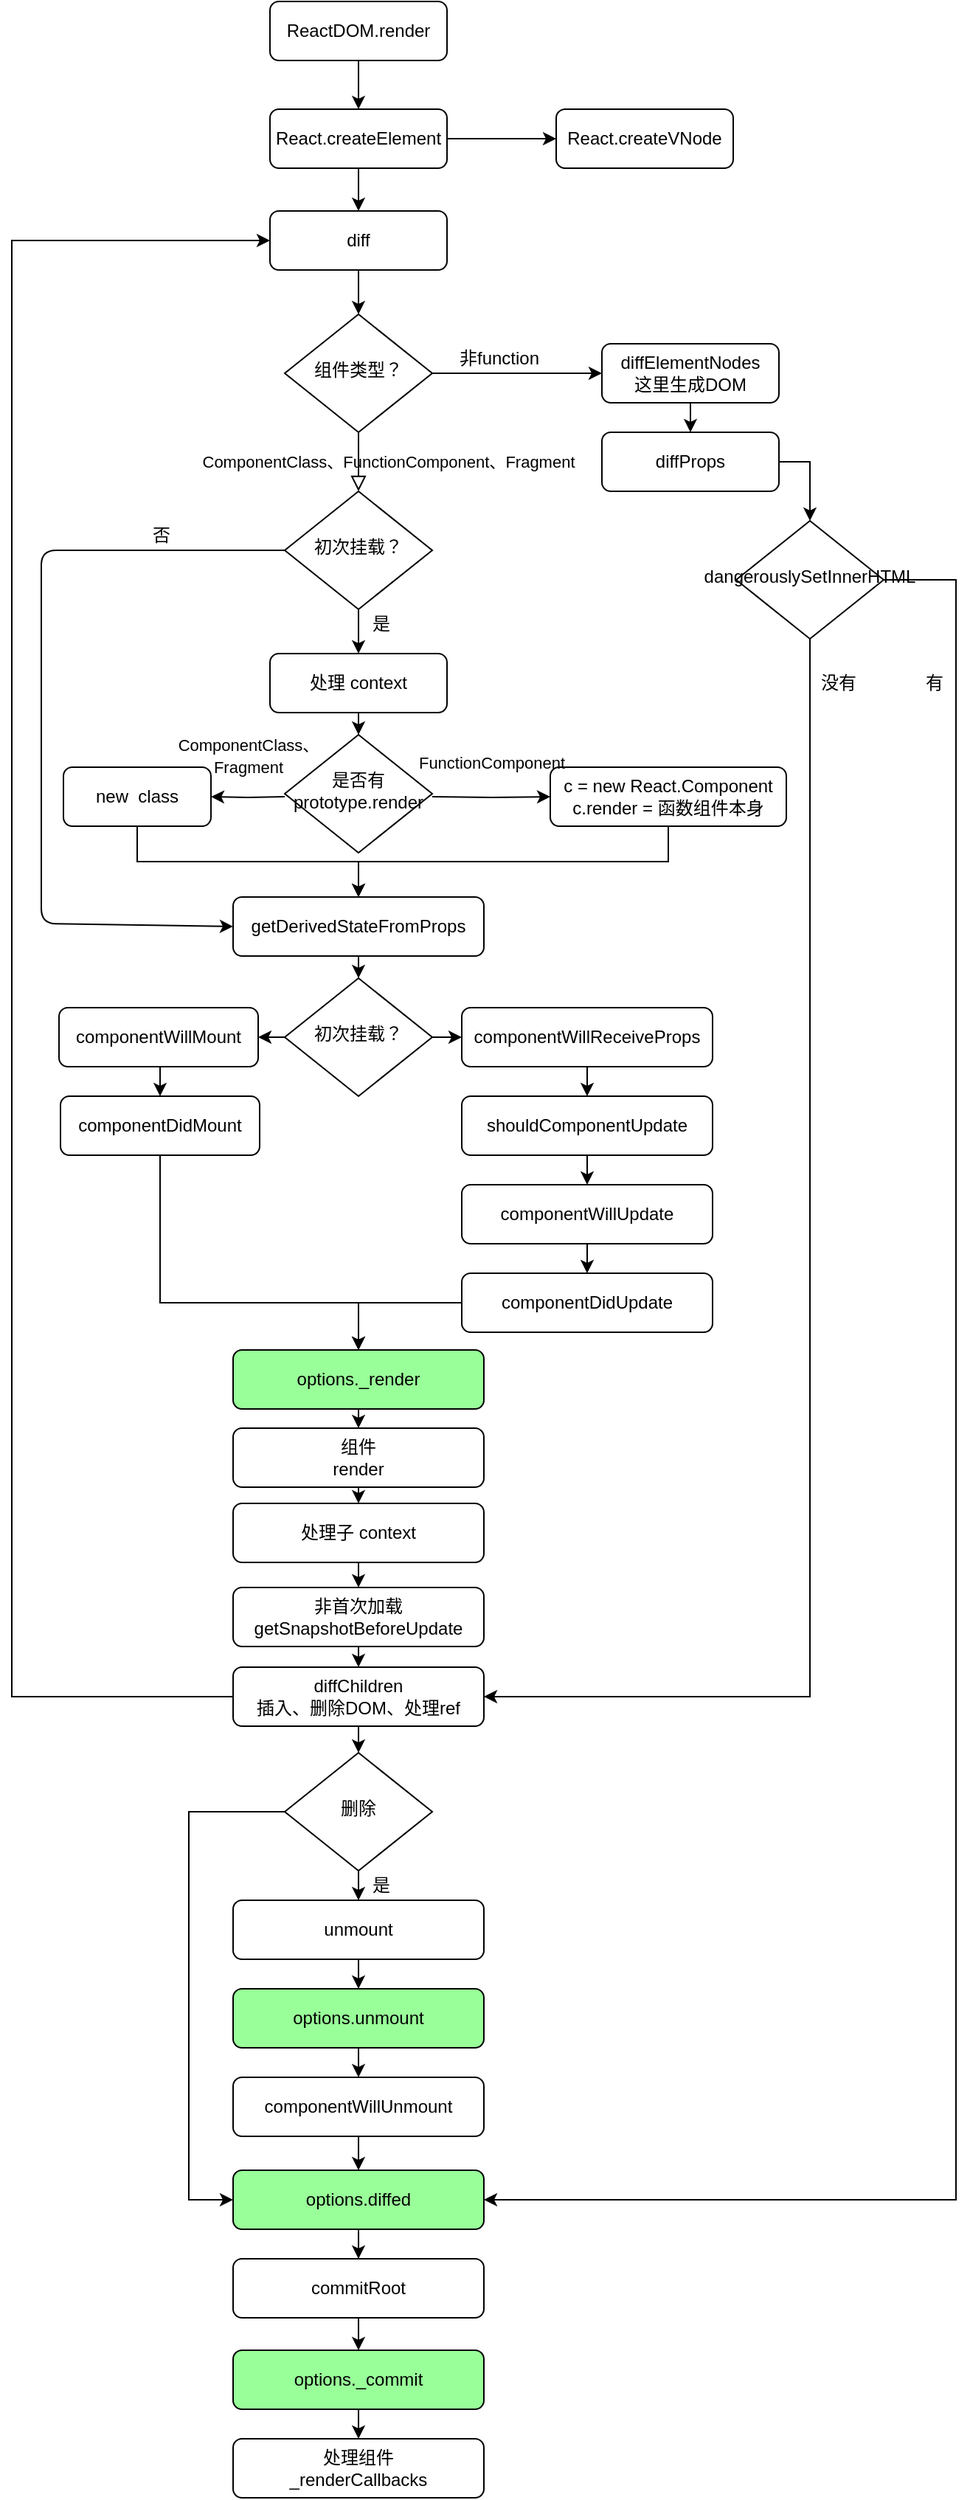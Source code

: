 <mxfile version="12.7.9" type="device"><diagram id="C5RBs43oDa-KdzZeNtuy" name="Page-1"><mxGraphModel dx="1026" dy="514" grid="1" gridSize="10" guides="1" tooltips="1" connect="1" arrows="1" fold="1" page="1" pageScale="1" pageWidth="827" pageHeight="1169" math="0" shadow="0"><root><mxCell id="WIyWlLk6GJQsqaUBKTNV-0"/><mxCell id="WIyWlLk6GJQsqaUBKTNV-1" parent="WIyWlLk6GJQsqaUBKTNV-0"/><mxCell id="WIyWlLk6GJQsqaUBKTNV-4" value="&lt;span style=&quot;font-size: 11px&quot;&gt;ComponentClass、FunctionComponent、&lt;/span&gt;&lt;span style=&quot;font-size: 11px&quot;&gt;Fragment&lt;/span&gt;" style="rounded=0;html=1;jettySize=auto;orthogonalLoop=1;fontSize=11;endArrow=block;endFill=0;endSize=8;strokeWidth=1;shadow=0;labelBackgroundColor=none;edgeStyle=orthogonalEdgeStyle;" parent="WIyWlLk6GJQsqaUBKTNV-1" source="WIyWlLk6GJQsqaUBKTNV-6" target="WIyWlLk6GJQsqaUBKTNV-10" edge="1"><mxGeometry y="20" relative="1" as="geometry"><mxPoint as="offset"/></mxGeometry></mxCell><mxCell id="WIyWlLk6GJQsqaUBKTNV-6" value="组件类型？" style="rhombus;whiteSpace=wrap;html=1;shadow=0;fontFamily=Helvetica;fontSize=12;align=center;strokeWidth=1;spacing=6;spacingTop=-4;" parent="WIyWlLk6GJQsqaUBKTNV-1" vertex="1"><mxGeometry x="245" y="240" width="100" height="80" as="geometry"/></mxCell><mxCell id="VQgNdyU-VvKN3iWiIHxZ-86" style="edgeStyle=orthogonalEdgeStyle;rounded=0;orthogonalLoop=1;jettySize=auto;html=1;exitX=0.5;exitY=1;exitDx=0;exitDy=0;entryX=0.5;entryY=0;entryDx=0;entryDy=0;" edge="1" parent="WIyWlLk6GJQsqaUBKTNV-1" source="WIyWlLk6GJQsqaUBKTNV-7" target="VQgNdyU-VvKN3iWiIHxZ-85"><mxGeometry relative="1" as="geometry"/></mxCell><mxCell id="WIyWlLk6GJQsqaUBKTNV-7" value="diffElementNodes&lt;br&gt;这里生成DOM" style="rounded=1;whiteSpace=wrap;html=1;fontSize=12;glass=0;strokeWidth=1;shadow=0;" parent="WIyWlLk6GJQsqaUBKTNV-1" vertex="1"><mxGeometry x="460" y="260" width="120" height="40" as="geometry"/></mxCell><mxCell id="WIyWlLk6GJQsqaUBKTNV-10" value="初次挂载？" style="rhombus;whiteSpace=wrap;html=1;shadow=0;fontFamily=Helvetica;fontSize=12;align=center;strokeWidth=1;spacing=6;spacingTop=-4;" parent="WIyWlLk6GJQsqaUBKTNV-1" vertex="1"><mxGeometry x="245" y="360" width="100" height="80" as="geometry"/></mxCell><mxCell id="VQgNdyU-VvKN3iWiIHxZ-2" value="" style="edgeStyle=orthogonalEdgeStyle;rounded=0;orthogonalLoop=1;jettySize=auto;html=1;" edge="1" parent="WIyWlLk6GJQsqaUBKTNV-1" source="VQgNdyU-VvKN3iWiIHxZ-0" target="VQgNdyU-VvKN3iWiIHxZ-1"><mxGeometry relative="1" as="geometry"/></mxCell><mxCell id="VQgNdyU-VvKN3iWiIHxZ-0" value="ReactDOM.render" style="rounded=1;whiteSpace=wrap;html=1;fontSize=12;glass=0;strokeWidth=1;shadow=0;" vertex="1" parent="WIyWlLk6GJQsqaUBKTNV-1"><mxGeometry x="235" y="28" width="120" height="40" as="geometry"/></mxCell><mxCell id="VQgNdyU-VvKN3iWiIHxZ-6" value="" style="edgeStyle=orthogonalEdgeStyle;rounded=0;orthogonalLoop=1;jettySize=auto;html=1;" edge="1" parent="WIyWlLk6GJQsqaUBKTNV-1" source="VQgNdyU-VvKN3iWiIHxZ-1" target="VQgNdyU-VvKN3iWiIHxZ-5"><mxGeometry relative="1" as="geometry"/></mxCell><mxCell id="VQgNdyU-VvKN3iWiIHxZ-11" value="" style="edgeStyle=orthogonalEdgeStyle;rounded=0;orthogonalLoop=1;jettySize=auto;html=1;" edge="1" parent="WIyWlLk6GJQsqaUBKTNV-1" source="VQgNdyU-VvKN3iWiIHxZ-1" target="VQgNdyU-VvKN3iWiIHxZ-10"><mxGeometry relative="1" as="geometry"/></mxCell><mxCell id="VQgNdyU-VvKN3iWiIHxZ-1" value="React.createElement" style="rounded=1;whiteSpace=wrap;html=1;fontSize=12;glass=0;strokeWidth=1;shadow=0;" vertex="1" parent="WIyWlLk6GJQsqaUBKTNV-1"><mxGeometry x="235" y="101" width="120" height="40" as="geometry"/></mxCell><mxCell id="VQgNdyU-VvKN3iWiIHxZ-10" value="diff" style="rounded=1;whiteSpace=wrap;html=1;fontSize=12;glass=0;strokeWidth=1;shadow=0;" vertex="1" parent="WIyWlLk6GJQsqaUBKTNV-1"><mxGeometry x="235" y="170" width="120" height="40" as="geometry"/></mxCell><mxCell id="VQgNdyU-VvKN3iWiIHxZ-5" value="React.createVNode" style="rounded=1;whiteSpace=wrap;html=1;fontSize=12;glass=0;strokeWidth=1;shadow=0;" vertex="1" parent="WIyWlLk6GJQsqaUBKTNV-1"><mxGeometry x="429" y="101" width="120" height="40" as="geometry"/></mxCell><mxCell id="VQgNdyU-VvKN3iWiIHxZ-14" value="" style="endArrow=classic;html=1;exitX=1;exitY=0.5;exitDx=0;exitDy=0;entryX=0;entryY=0.5;entryDx=0;entryDy=0;" edge="1" parent="WIyWlLk6GJQsqaUBKTNV-1" source="WIyWlLk6GJQsqaUBKTNV-6" target="WIyWlLk6GJQsqaUBKTNV-7"><mxGeometry width="50" height="50" relative="1" as="geometry"><mxPoint x="465" y="280" as="sourcePoint"/><mxPoint x="515" y="230" as="targetPoint"/></mxGeometry></mxCell><mxCell id="VQgNdyU-VvKN3iWiIHxZ-15" value="非function" style="text;html=1;align=center;verticalAlign=middle;resizable=0;points=[];autosize=1;" vertex="1" parent="WIyWlLk6GJQsqaUBKTNV-1"><mxGeometry x="355" y="260" width="70" height="20" as="geometry"/></mxCell><mxCell id="VQgNdyU-VvKN3iWiIHxZ-16" value="" style="endArrow=classic;html=1;exitX=0.5;exitY=1;exitDx=0;exitDy=0;entryX=0.5;entryY=0;entryDx=0;entryDy=0;" edge="1" parent="WIyWlLk6GJQsqaUBKTNV-1" source="VQgNdyU-VvKN3iWiIHxZ-10" target="WIyWlLk6GJQsqaUBKTNV-6"><mxGeometry width="50" height="50" relative="1" as="geometry"><mxPoint x="465" y="420" as="sourcePoint"/><mxPoint x="515" y="370" as="targetPoint"/></mxGeometry></mxCell><mxCell id="VQgNdyU-VvKN3iWiIHxZ-20" value="" style="endArrow=classic;html=1;exitX=0.5;exitY=1;exitDx=0;exitDy=0;entryX=0.5;entryY=0;entryDx=0;entryDy=0;" edge="1" parent="WIyWlLk6GJQsqaUBKTNV-1" source="WIyWlLk6GJQsqaUBKTNV-10"><mxGeometry width="50" height="50" relative="1" as="geometry"><mxPoint x="465" y="450" as="sourcePoint"/><mxPoint x="295" y="470" as="targetPoint"/></mxGeometry></mxCell><mxCell id="VQgNdyU-VvKN3iWiIHxZ-21" value="是" style="text;html=1;align=center;verticalAlign=middle;resizable=0;points=[];autosize=1;" vertex="1" parent="WIyWlLk6GJQsqaUBKTNV-1"><mxGeometry x="295" y="440" width="30" height="20" as="geometry"/></mxCell><mxCell id="VQgNdyU-VvKN3iWiIHxZ-22" value="" style="endArrow=classic;html=1;exitX=0;exitY=0.5;exitDx=0;exitDy=0;entryX=0;entryY=0.5;entryDx=0;entryDy=0;" edge="1" parent="WIyWlLk6GJQsqaUBKTNV-1" source="WIyWlLk6GJQsqaUBKTNV-10" target="VQgNdyU-VvKN3iWiIHxZ-25"><mxGeometry width="50" height="50" relative="1" as="geometry"><mxPoint x="465" y="450" as="sourcePoint"/><mxPoint x="365" y="450" as="targetPoint"/><Array as="points"><mxPoint x="80" y="400"/><mxPoint x="80" y="490"/><mxPoint x="80" y="653"/></Array></mxGeometry></mxCell><mxCell id="VQgNdyU-VvKN3iWiIHxZ-23" value="否" style="text;html=1;align=center;verticalAlign=middle;resizable=0;points=[];autosize=1;" vertex="1" parent="WIyWlLk6GJQsqaUBKTNV-1"><mxGeometry x="145.5" y="380" width="30" height="20" as="geometry"/></mxCell><mxCell id="VQgNdyU-VvKN3iWiIHxZ-30" style="edgeStyle=orthogonalEdgeStyle;rounded=0;orthogonalLoop=1;jettySize=auto;html=1;entryX=1;entryY=0.5;entryDx=0;entryDy=0;" edge="1" parent="WIyWlLk6GJQsqaUBKTNV-1" target="VQgNdyU-VvKN3iWiIHxZ-26"><mxGeometry relative="1" as="geometry"><mxPoint x="245" y="567" as="sourcePoint"/></mxGeometry></mxCell><mxCell id="VQgNdyU-VvKN3iWiIHxZ-32" style="edgeStyle=orthogonalEdgeStyle;rounded=0;orthogonalLoop=1;jettySize=auto;html=1;exitX=1;exitY=0.5;exitDx=0;exitDy=0;entryX=0;entryY=0.5;entryDx=0;entryDy=0;" edge="1" parent="WIyWlLk6GJQsqaUBKTNV-1" target="VQgNdyU-VvKN3iWiIHxZ-27"><mxGeometry relative="1" as="geometry"><mxPoint x="345" y="567" as="sourcePoint"/></mxGeometry></mxCell><mxCell id="VQgNdyU-VvKN3iWiIHxZ-24" value="是否有&lt;br&gt;prototype.render" style="rhombus;whiteSpace=wrap;html=1;shadow=0;fontFamily=Helvetica;fontSize=12;align=center;strokeWidth=1;spacing=6;spacingTop=-4;" vertex="1" parent="WIyWlLk6GJQsqaUBKTNV-1"><mxGeometry x="245" y="525" width="100" height="80" as="geometry"/></mxCell><mxCell id="VQgNdyU-VvKN3iWiIHxZ-60" style="edgeStyle=orthogonalEdgeStyle;rounded=0;orthogonalLoop=1;jettySize=auto;html=1;exitX=0.5;exitY=1;exitDx=0;exitDy=0;entryX=0.5;entryY=0;entryDx=0;entryDy=0;" edge="1" parent="WIyWlLk6GJQsqaUBKTNV-1" source="VQgNdyU-VvKN3iWiIHxZ-25" target="VQgNdyU-VvKN3iWiIHxZ-34"><mxGeometry relative="1" as="geometry"/></mxCell><mxCell id="VQgNdyU-VvKN3iWiIHxZ-25" value="getDerivedStateFromProps" style="rounded=1;whiteSpace=wrap;html=1;fontSize=12;glass=0;strokeWidth=1;shadow=0;" vertex="1" parent="WIyWlLk6GJQsqaUBKTNV-1"><mxGeometry x="210" y="635" width="170" height="40" as="geometry"/></mxCell><mxCell id="VQgNdyU-VvKN3iWiIHxZ-82" style="edgeStyle=orthogonalEdgeStyle;rounded=0;orthogonalLoop=1;jettySize=auto;html=1;exitX=0.5;exitY=1;exitDx=0;exitDy=0;" edge="1" parent="WIyWlLk6GJQsqaUBKTNV-1" source="VQgNdyU-VvKN3iWiIHxZ-26" target="VQgNdyU-VvKN3iWiIHxZ-25"><mxGeometry relative="1" as="geometry"/></mxCell><mxCell id="VQgNdyU-VvKN3iWiIHxZ-26" value="new&amp;nbsp; class" style="rounded=1;whiteSpace=wrap;html=1;fontSize=12;glass=0;strokeWidth=1;shadow=0;" vertex="1" parent="WIyWlLk6GJQsqaUBKTNV-1"><mxGeometry x="95" y="547" width="100" height="40" as="geometry"/></mxCell><mxCell id="VQgNdyU-VvKN3iWiIHxZ-84" style="edgeStyle=orthogonalEdgeStyle;rounded=0;orthogonalLoop=1;jettySize=auto;html=1;exitX=0.5;exitY=1;exitDx=0;exitDy=0;entryX=0.5;entryY=0;entryDx=0;entryDy=0;" edge="1" parent="WIyWlLk6GJQsqaUBKTNV-1" source="VQgNdyU-VvKN3iWiIHxZ-27" target="VQgNdyU-VvKN3iWiIHxZ-25"><mxGeometry relative="1" as="geometry"/></mxCell><mxCell id="VQgNdyU-VvKN3iWiIHxZ-27" value="c = new React.Component&lt;br&gt;c.render = 函数组件本身" style="rounded=1;whiteSpace=wrap;html=1;fontSize=12;glass=0;strokeWidth=1;shadow=0;" vertex="1" parent="WIyWlLk6GJQsqaUBKTNV-1"><mxGeometry x="425" y="547" width="160" height="40" as="geometry"/></mxCell><mxCell id="VQgNdyU-VvKN3iWiIHxZ-31" value="&lt;span style=&quot;font-size: 11px&quot;&gt;ComponentClass、&lt;br&gt;&lt;/span&gt;&lt;span style=&quot;font-size: 11px&quot;&gt;Fragment&lt;/span&gt;&lt;span style=&quot;font-size: 11px&quot;&gt;&lt;br&gt;&lt;/span&gt;" style="text;html=1;align=center;verticalAlign=middle;resizable=0;points=[];autosize=1;" vertex="1" parent="WIyWlLk6GJQsqaUBKTNV-1"><mxGeometry x="160" y="524" width="120" height="30" as="geometry"/></mxCell><mxCell id="VQgNdyU-VvKN3iWiIHxZ-33" value="&lt;span style=&quot;font-size: 11px&quot;&gt;FunctionComponent&lt;/span&gt;" style="text;html=1;align=center;verticalAlign=middle;resizable=0;points=[];autosize=1;" vertex="1" parent="WIyWlLk6GJQsqaUBKTNV-1"><mxGeometry x="325" y="534" width="120" height="20" as="geometry"/></mxCell><mxCell id="VQgNdyU-VvKN3iWiIHxZ-61" style="edgeStyle=orthogonalEdgeStyle;rounded=0;orthogonalLoop=1;jettySize=auto;html=1;exitX=0;exitY=0.5;exitDx=0;exitDy=0;entryX=1;entryY=0.5;entryDx=0;entryDy=0;" edge="1" parent="WIyWlLk6GJQsqaUBKTNV-1" target="VQgNdyU-VvKN3iWiIHxZ-35"><mxGeometry relative="1" as="geometry"><mxPoint x="245" y="730" as="sourcePoint"/></mxGeometry></mxCell><mxCell id="VQgNdyU-VvKN3iWiIHxZ-62" style="edgeStyle=orthogonalEdgeStyle;rounded=0;orthogonalLoop=1;jettySize=auto;html=1;exitX=1;exitY=0.5;exitDx=0;exitDy=0;entryX=0;entryY=0.5;entryDx=0;entryDy=0;" edge="1" parent="WIyWlLk6GJQsqaUBKTNV-1" target="VQgNdyU-VvKN3iWiIHxZ-37"><mxGeometry relative="1" as="geometry"><mxPoint x="345" y="730" as="sourcePoint"/></mxGeometry></mxCell><mxCell id="VQgNdyU-VvKN3iWiIHxZ-34" value="初次挂载？" style="rhombus;whiteSpace=wrap;html=1;shadow=0;fontFamily=Helvetica;fontSize=12;align=center;strokeWidth=1;spacing=6;spacingTop=-4;" vertex="1" parent="WIyWlLk6GJQsqaUBKTNV-1"><mxGeometry x="245" y="690" width="100" height="80" as="geometry"/></mxCell><mxCell id="VQgNdyU-VvKN3iWiIHxZ-65" style="edgeStyle=orthogonalEdgeStyle;rounded=0;orthogonalLoop=1;jettySize=auto;html=1;exitX=0.5;exitY=1;exitDx=0;exitDy=0;entryX=0.5;entryY=0;entryDx=0;entryDy=0;" edge="1" parent="WIyWlLk6GJQsqaUBKTNV-1"><mxGeometry relative="1" as="geometry"><mxPoint x="159.5" y="750" as="sourcePoint"/><mxPoint x="160.5" y="770" as="targetPoint"/></mxGeometry></mxCell><mxCell id="VQgNdyU-VvKN3iWiIHxZ-35" value="componentWillMount" style="rounded=1;whiteSpace=wrap;html=1;fontSize=12;glass=0;strokeWidth=1;shadow=0;" vertex="1" parent="WIyWlLk6GJQsqaUBKTNV-1"><mxGeometry x="92" y="710" width="135" height="40" as="geometry"/></mxCell><mxCell id="VQgNdyU-VvKN3iWiIHxZ-97" style="edgeStyle=orthogonalEdgeStyle;rounded=0;orthogonalLoop=1;jettySize=auto;html=1;exitX=0.5;exitY=1;exitDx=0;exitDy=0;entryX=0.5;entryY=0;entryDx=0;entryDy=0;" edge="1" parent="WIyWlLk6GJQsqaUBKTNV-1" source="VQgNdyU-VvKN3iWiIHxZ-36" target="VQgNdyU-VvKN3iWiIHxZ-47"><mxGeometry relative="1" as="geometry"><Array as="points"><mxPoint x="161" y="910"/><mxPoint x="295" y="910"/></Array></mxGeometry></mxCell><mxCell id="VQgNdyU-VvKN3iWiIHxZ-36" value="componentDidMount" style="rounded=1;whiteSpace=wrap;html=1;fontSize=12;glass=0;strokeWidth=1;shadow=0;" vertex="1" parent="WIyWlLk6GJQsqaUBKTNV-1"><mxGeometry x="93" y="770" width="135" height="40" as="geometry"/></mxCell><mxCell id="VQgNdyU-VvKN3iWiIHxZ-66" style="edgeStyle=orthogonalEdgeStyle;rounded=0;orthogonalLoop=1;jettySize=auto;html=1;exitX=0.5;exitY=1;exitDx=0;exitDy=0;entryX=0.5;entryY=0;entryDx=0;entryDy=0;" edge="1" parent="WIyWlLk6GJQsqaUBKTNV-1" source="VQgNdyU-VvKN3iWiIHxZ-37" target="VQgNdyU-VvKN3iWiIHxZ-42"><mxGeometry relative="1" as="geometry"/></mxCell><mxCell id="VQgNdyU-VvKN3iWiIHxZ-37" value="componentWillReceiveProps" style="rounded=1;whiteSpace=wrap;html=1;fontSize=12;glass=0;strokeWidth=1;shadow=0;" vertex="1" parent="WIyWlLk6GJQsqaUBKTNV-1"><mxGeometry x="365" y="710" width="170" height="40" as="geometry"/></mxCell><mxCell id="VQgNdyU-VvKN3iWiIHxZ-67" style="edgeStyle=orthogonalEdgeStyle;rounded=0;orthogonalLoop=1;jettySize=auto;html=1;exitX=0.5;exitY=1;exitDx=0;exitDy=0;entryX=0.5;entryY=0;entryDx=0;entryDy=0;" edge="1" parent="WIyWlLk6GJQsqaUBKTNV-1" source="VQgNdyU-VvKN3iWiIHxZ-42" target="VQgNdyU-VvKN3iWiIHxZ-43"><mxGeometry relative="1" as="geometry"/></mxCell><mxCell id="VQgNdyU-VvKN3iWiIHxZ-42" value="shouldComponentUpdate" style="rounded=1;whiteSpace=wrap;html=1;fontSize=12;glass=0;strokeWidth=1;shadow=0;" vertex="1" parent="WIyWlLk6GJQsqaUBKTNV-1"><mxGeometry x="365" y="770" width="170" height="40" as="geometry"/></mxCell><mxCell id="VQgNdyU-VvKN3iWiIHxZ-68" style="edgeStyle=orthogonalEdgeStyle;rounded=0;orthogonalLoop=1;jettySize=auto;html=1;exitX=0.5;exitY=1;exitDx=0;exitDy=0;entryX=0.5;entryY=0;entryDx=0;entryDy=0;" edge="1" parent="WIyWlLk6GJQsqaUBKTNV-1" source="VQgNdyU-VvKN3iWiIHxZ-43" target="VQgNdyU-VvKN3iWiIHxZ-44"><mxGeometry relative="1" as="geometry"/></mxCell><mxCell id="VQgNdyU-VvKN3iWiIHxZ-43" value="componentWillUpdate" style="rounded=1;whiteSpace=wrap;html=1;fontSize=12;glass=0;strokeWidth=1;shadow=0;" vertex="1" parent="WIyWlLk6GJQsqaUBKTNV-1"><mxGeometry x="365" y="830" width="170" height="40" as="geometry"/></mxCell><mxCell id="VQgNdyU-VvKN3iWiIHxZ-98" style="edgeStyle=orthogonalEdgeStyle;rounded=0;orthogonalLoop=1;jettySize=auto;html=1;exitX=0;exitY=0.5;exitDx=0;exitDy=0;entryX=0.5;entryY=0;entryDx=0;entryDy=0;" edge="1" parent="WIyWlLk6GJQsqaUBKTNV-1" source="VQgNdyU-VvKN3iWiIHxZ-44" target="VQgNdyU-VvKN3iWiIHxZ-47"><mxGeometry relative="1" as="geometry"/></mxCell><mxCell id="VQgNdyU-VvKN3iWiIHxZ-44" value="componentDidUpdate" style="rounded=1;whiteSpace=wrap;html=1;fontSize=12;glass=0;strokeWidth=1;shadow=0;" vertex="1" parent="WIyWlLk6GJQsqaUBKTNV-1"><mxGeometry x="365" y="890" width="170" height="40" as="geometry"/></mxCell><mxCell id="VQgNdyU-VvKN3iWiIHxZ-58" style="edgeStyle=orthogonalEdgeStyle;rounded=0;orthogonalLoop=1;jettySize=auto;html=1;exitX=0.5;exitY=1;exitDx=0;exitDy=0;entryX=0.5;entryY=0;entryDx=0;entryDy=0;" edge="1" parent="WIyWlLk6GJQsqaUBKTNV-1" source="VQgNdyU-VvKN3iWiIHxZ-45" target="VQgNdyU-VvKN3iWiIHxZ-24"><mxGeometry relative="1" as="geometry"/></mxCell><mxCell id="VQgNdyU-VvKN3iWiIHxZ-45" value="处理 context" style="rounded=1;whiteSpace=wrap;html=1;fontSize=12;glass=0;strokeWidth=1;shadow=0;" vertex="1" parent="WIyWlLk6GJQsqaUBKTNV-1"><mxGeometry x="235" y="470" width="120" height="40" as="geometry"/></mxCell><mxCell id="VQgNdyU-VvKN3iWiIHxZ-99" style="edgeStyle=orthogonalEdgeStyle;rounded=0;orthogonalLoop=1;jettySize=auto;html=1;exitX=0.5;exitY=1;exitDx=0;exitDy=0;entryX=0.5;entryY=0;entryDx=0;entryDy=0;" edge="1" parent="WIyWlLk6GJQsqaUBKTNV-1" source="VQgNdyU-VvKN3iWiIHxZ-47" target="VQgNdyU-VvKN3iWiIHxZ-96"><mxGeometry relative="1" as="geometry"/></mxCell><mxCell id="VQgNdyU-VvKN3iWiIHxZ-47" value="options._render" style="rounded=1;whiteSpace=wrap;html=1;fontSize=12;glass=0;strokeWidth=1;shadow=0;fillColor=#99FF99;" vertex="1" parent="WIyWlLk6GJQsqaUBKTNV-1"><mxGeometry x="210" y="942" width="170" height="40" as="geometry"/></mxCell><mxCell id="VQgNdyU-VvKN3iWiIHxZ-74" style="edgeStyle=orthogonalEdgeStyle;rounded=0;orthogonalLoop=1;jettySize=auto;html=1;exitX=0.5;exitY=1;exitDx=0;exitDy=0;entryX=0.5;entryY=0;entryDx=0;entryDy=0;" edge="1" parent="WIyWlLk6GJQsqaUBKTNV-1" source="VQgNdyU-VvKN3iWiIHxZ-48" target="VQgNdyU-VvKN3iWiIHxZ-56"><mxGeometry relative="1" as="geometry"/></mxCell><mxCell id="VQgNdyU-VvKN3iWiIHxZ-48" value="处理子 context" style="rounded=1;whiteSpace=wrap;html=1;fontSize=12;glass=0;strokeWidth=1;shadow=0;" vertex="1" parent="WIyWlLk6GJQsqaUBKTNV-1"><mxGeometry x="210" y="1046" width="170" height="40" as="geometry"/></mxCell><mxCell id="VQgNdyU-VvKN3iWiIHxZ-51" style="edgeStyle=orthogonalEdgeStyle;rounded=0;orthogonalLoop=1;jettySize=auto;html=1;entryX=0;entryY=0.5;entryDx=0;entryDy=0;exitX=0;exitY=0.5;exitDx=0;exitDy=0;" edge="1" parent="WIyWlLk6GJQsqaUBKTNV-1" source="VQgNdyU-VvKN3iWiIHxZ-49" target="VQgNdyU-VvKN3iWiIHxZ-10"><mxGeometry relative="1" as="geometry"><mxPoint x="60" y="190" as="targetPoint"/><mxPoint x="190" y="1177" as="sourcePoint"/><Array as="points"><mxPoint x="60" y="1177"/><mxPoint x="60" y="190"/></Array></mxGeometry></mxCell><mxCell id="VQgNdyU-VvKN3iWiIHxZ-103" style="edgeStyle=orthogonalEdgeStyle;rounded=0;orthogonalLoop=1;jettySize=auto;html=1;exitX=0.5;exitY=1;exitDx=0;exitDy=0;entryX=0.5;entryY=0;entryDx=0;entryDy=0;" edge="1" parent="WIyWlLk6GJQsqaUBKTNV-1" source="VQgNdyU-VvKN3iWiIHxZ-49" target="VQgNdyU-VvKN3iWiIHxZ-101"><mxGeometry relative="1" as="geometry"/></mxCell><mxCell id="VQgNdyU-VvKN3iWiIHxZ-49" value="diffChildren&lt;br&gt;插入、删除DOM、处理ref" style="rounded=1;whiteSpace=wrap;html=1;fontSize=12;glass=0;strokeWidth=1;shadow=0;" vertex="1" parent="WIyWlLk6GJQsqaUBKTNV-1"><mxGeometry x="210" y="1157" width="170" height="40" as="geometry"/></mxCell><mxCell id="VQgNdyU-VvKN3iWiIHxZ-81" style="edgeStyle=orthogonalEdgeStyle;rounded=0;orthogonalLoop=1;jettySize=auto;html=1;exitX=0.5;exitY=1;exitDx=0;exitDy=0;" edge="1" parent="WIyWlLk6GJQsqaUBKTNV-1" source="VQgNdyU-VvKN3iWiIHxZ-52" target="VQgNdyU-VvKN3iWiIHxZ-57"><mxGeometry relative="1" as="geometry"/></mxCell><mxCell id="VQgNdyU-VvKN3iWiIHxZ-52" value="options.diffed" style="rounded=1;whiteSpace=wrap;html=1;fontSize=12;glass=0;strokeWidth=1;shadow=0;fillColor=#99FF99;" vertex="1" parent="WIyWlLk6GJQsqaUBKTNV-1"><mxGeometry x="210" y="1498" width="170" height="40" as="geometry"/></mxCell><mxCell id="VQgNdyU-VvKN3iWiIHxZ-78" style="edgeStyle=orthogonalEdgeStyle;rounded=0;orthogonalLoop=1;jettySize=auto;html=1;exitX=0.5;exitY=1;exitDx=0;exitDy=0;entryX=0.5;entryY=0;entryDx=0;entryDy=0;" edge="1" parent="WIyWlLk6GJQsqaUBKTNV-1" source="VQgNdyU-VvKN3iWiIHxZ-53" target="VQgNdyU-VvKN3iWiIHxZ-54"><mxGeometry relative="1" as="geometry"/></mxCell><mxCell id="VQgNdyU-VvKN3iWiIHxZ-53" value="unmount" style="rounded=1;whiteSpace=wrap;html=1;fontSize=12;glass=0;strokeWidth=1;shadow=0;" vertex="1" parent="WIyWlLk6GJQsqaUBKTNV-1"><mxGeometry x="210" y="1315" width="170" height="40" as="geometry"/></mxCell><mxCell id="VQgNdyU-VvKN3iWiIHxZ-79" style="edgeStyle=orthogonalEdgeStyle;rounded=0;orthogonalLoop=1;jettySize=auto;html=1;exitX=0.5;exitY=1;exitDx=0;exitDy=0;entryX=0.5;entryY=0;entryDx=0;entryDy=0;" edge="1" parent="WIyWlLk6GJQsqaUBKTNV-1" source="VQgNdyU-VvKN3iWiIHxZ-54" target="VQgNdyU-VvKN3iWiIHxZ-55"><mxGeometry relative="1" as="geometry"/></mxCell><mxCell id="VQgNdyU-VvKN3iWiIHxZ-54" value="options.unmount" style="rounded=1;whiteSpace=wrap;html=1;fontSize=12;glass=0;strokeWidth=1;shadow=0;fillColor=#99FF99;" vertex="1" parent="WIyWlLk6GJQsqaUBKTNV-1"><mxGeometry x="210" y="1375" width="170" height="40" as="geometry"/></mxCell><mxCell id="VQgNdyU-VvKN3iWiIHxZ-80" style="edgeStyle=orthogonalEdgeStyle;rounded=0;orthogonalLoop=1;jettySize=auto;html=1;exitX=0.5;exitY=1;exitDx=0;exitDy=0;entryX=0.5;entryY=0;entryDx=0;entryDy=0;" edge="1" parent="WIyWlLk6GJQsqaUBKTNV-1" source="VQgNdyU-VvKN3iWiIHxZ-55" target="VQgNdyU-VvKN3iWiIHxZ-52"><mxGeometry relative="1" as="geometry"/></mxCell><mxCell id="VQgNdyU-VvKN3iWiIHxZ-55" value="componentWillUnmount" style="rounded=1;whiteSpace=wrap;html=1;fontSize=12;glass=0;strokeWidth=1;shadow=0;" vertex="1" parent="WIyWlLk6GJQsqaUBKTNV-1"><mxGeometry x="210" y="1435" width="170" height="40" as="geometry"/></mxCell><mxCell id="VQgNdyU-VvKN3iWiIHxZ-75" style="edgeStyle=orthogonalEdgeStyle;rounded=0;orthogonalLoop=1;jettySize=auto;html=1;exitX=0.5;exitY=1;exitDx=0;exitDy=0;entryX=0.5;entryY=0;entryDx=0;entryDy=0;" edge="1" parent="WIyWlLk6GJQsqaUBKTNV-1" source="VQgNdyU-VvKN3iWiIHxZ-56" target="VQgNdyU-VvKN3iWiIHxZ-49"><mxGeometry relative="1" as="geometry"/></mxCell><mxCell id="VQgNdyU-VvKN3iWiIHxZ-56" value="非首次加载getSnapshotBeforeUpdate" style="rounded=1;whiteSpace=wrap;html=1;fontSize=12;glass=0;strokeWidth=1;shadow=0;" vertex="1" parent="WIyWlLk6GJQsqaUBKTNV-1"><mxGeometry x="210" y="1103" width="170" height="40" as="geometry"/></mxCell><mxCell id="VQgNdyU-VvKN3iWiIHxZ-89" style="edgeStyle=orthogonalEdgeStyle;rounded=0;orthogonalLoop=1;jettySize=auto;html=1;exitX=0.5;exitY=1;exitDx=0;exitDy=0;entryX=0.5;entryY=0;entryDx=0;entryDy=0;" edge="1" parent="WIyWlLk6GJQsqaUBKTNV-1" source="VQgNdyU-VvKN3iWiIHxZ-57" target="VQgNdyU-VvKN3iWiIHxZ-88"><mxGeometry relative="1" as="geometry"/></mxCell><mxCell id="VQgNdyU-VvKN3iWiIHxZ-57" value="commitRoot" style="rounded=1;whiteSpace=wrap;html=1;fontSize=12;glass=0;strokeWidth=1;shadow=0;" vertex="1" parent="WIyWlLk6GJQsqaUBKTNV-1"><mxGeometry x="210" y="1558" width="170" height="40" as="geometry"/></mxCell><mxCell id="VQgNdyU-VvKN3iWiIHxZ-87" style="edgeStyle=orthogonalEdgeStyle;rounded=0;orthogonalLoop=1;jettySize=auto;html=1;exitX=1;exitY=0.5;exitDx=0;exitDy=0;entryX=1;entryY=0.5;entryDx=0;entryDy=0;" edge="1" parent="WIyWlLk6GJQsqaUBKTNV-1" source="VQgNdyU-VvKN3iWiIHxZ-108" target="VQgNdyU-VvKN3iWiIHxZ-52"><mxGeometry relative="1" as="geometry"><mxPoint x="650" y="1410" as="targetPoint"/><Array as="points"><mxPoint x="700" y="420"/><mxPoint x="700" y="1518"/></Array></mxGeometry></mxCell><mxCell id="VQgNdyU-VvKN3iWiIHxZ-109" style="edgeStyle=orthogonalEdgeStyle;rounded=0;orthogonalLoop=1;jettySize=auto;html=1;exitX=1;exitY=0.5;exitDx=0;exitDy=0;entryX=0.5;entryY=0;entryDx=0;entryDy=0;" edge="1" parent="WIyWlLk6GJQsqaUBKTNV-1" source="VQgNdyU-VvKN3iWiIHxZ-85" target="VQgNdyU-VvKN3iWiIHxZ-108"><mxGeometry relative="1" as="geometry"/></mxCell><mxCell id="VQgNdyU-VvKN3iWiIHxZ-85" value="diffProps" style="rounded=1;whiteSpace=wrap;html=1;fontSize=12;glass=0;strokeWidth=1;shadow=0;" vertex="1" parent="WIyWlLk6GJQsqaUBKTNV-1"><mxGeometry x="460" y="320" width="120" height="40" as="geometry"/></mxCell><mxCell id="VQgNdyU-VvKN3iWiIHxZ-106" style="edgeStyle=orthogonalEdgeStyle;rounded=0;orthogonalLoop=1;jettySize=auto;html=1;exitX=0.5;exitY=1;exitDx=0;exitDy=0;entryX=0.5;entryY=0;entryDx=0;entryDy=0;" edge="1" parent="WIyWlLk6GJQsqaUBKTNV-1" source="VQgNdyU-VvKN3iWiIHxZ-88" target="VQgNdyU-VvKN3iWiIHxZ-90"><mxGeometry relative="1" as="geometry"/></mxCell><mxCell id="VQgNdyU-VvKN3iWiIHxZ-88" value="options._commit" style="rounded=1;whiteSpace=wrap;html=1;fontSize=12;glass=0;strokeWidth=1;shadow=0;fillColor=#99FF99;" vertex="1" parent="WIyWlLk6GJQsqaUBKTNV-1"><mxGeometry x="210" y="1620" width="170" height="40" as="geometry"/></mxCell><mxCell id="VQgNdyU-VvKN3iWiIHxZ-90" value="处理组件&lt;br&gt;_renderCallbacks" style="rounded=1;whiteSpace=wrap;html=1;fontSize=12;glass=0;strokeWidth=1;shadow=0;" vertex="1" parent="WIyWlLk6GJQsqaUBKTNV-1"><mxGeometry x="210" y="1680" width="170" height="40" as="geometry"/></mxCell><mxCell id="VQgNdyU-VvKN3iWiIHxZ-100" style="edgeStyle=orthogonalEdgeStyle;rounded=0;orthogonalLoop=1;jettySize=auto;html=1;exitX=0.5;exitY=1;exitDx=0;exitDy=0;entryX=0.5;entryY=0;entryDx=0;entryDy=0;" edge="1" parent="WIyWlLk6GJQsqaUBKTNV-1" source="VQgNdyU-VvKN3iWiIHxZ-96" target="VQgNdyU-VvKN3iWiIHxZ-48"><mxGeometry relative="1" as="geometry"/></mxCell><mxCell id="VQgNdyU-VvKN3iWiIHxZ-96" value="组件&lt;br&gt;render" style="rounded=1;whiteSpace=wrap;html=1;fontSize=12;glass=0;strokeWidth=1;shadow=0;" vertex="1" parent="WIyWlLk6GJQsqaUBKTNV-1"><mxGeometry x="210" y="995" width="170" height="40" as="geometry"/></mxCell><mxCell id="VQgNdyU-VvKN3iWiIHxZ-102" style="edgeStyle=orthogonalEdgeStyle;rounded=0;orthogonalLoop=1;jettySize=auto;html=1;exitX=0.5;exitY=1;exitDx=0;exitDy=0;entryX=0.5;entryY=0;entryDx=0;entryDy=0;" edge="1" parent="WIyWlLk6GJQsqaUBKTNV-1" source="VQgNdyU-VvKN3iWiIHxZ-101" target="VQgNdyU-VvKN3iWiIHxZ-53"><mxGeometry relative="1" as="geometry"/></mxCell><mxCell id="VQgNdyU-VvKN3iWiIHxZ-105" style="edgeStyle=orthogonalEdgeStyle;rounded=0;orthogonalLoop=1;jettySize=auto;html=1;exitX=0;exitY=0.5;exitDx=0;exitDy=0;entryX=0;entryY=0.5;entryDx=0;entryDy=0;" edge="1" parent="WIyWlLk6GJQsqaUBKTNV-1" source="VQgNdyU-VvKN3iWiIHxZ-101" target="VQgNdyU-VvKN3iWiIHxZ-52"><mxGeometry relative="1" as="geometry"><Array as="points"><mxPoint x="180" y="1255"/><mxPoint x="180" y="1518"/></Array></mxGeometry></mxCell><mxCell id="VQgNdyU-VvKN3iWiIHxZ-101" value="删除" style="rhombus;whiteSpace=wrap;html=1;shadow=0;fontFamily=Helvetica;fontSize=12;align=center;strokeWidth=1;spacing=6;spacingTop=-4;" vertex="1" parent="WIyWlLk6GJQsqaUBKTNV-1"><mxGeometry x="245" y="1215" width="100" height="80" as="geometry"/></mxCell><mxCell id="VQgNdyU-VvKN3iWiIHxZ-104" value="是" style="text;html=1;align=center;verticalAlign=middle;resizable=0;points=[];autosize=1;" vertex="1" parent="WIyWlLk6GJQsqaUBKTNV-1"><mxGeometry x="295" y="1295" width="30" height="20" as="geometry"/></mxCell><mxCell id="VQgNdyU-VvKN3iWiIHxZ-110" style="edgeStyle=orthogonalEdgeStyle;rounded=0;orthogonalLoop=1;jettySize=auto;html=1;exitX=0.5;exitY=1;exitDx=0;exitDy=0;entryX=1;entryY=0.5;entryDx=0;entryDy=0;" edge="1" parent="WIyWlLk6GJQsqaUBKTNV-1" source="VQgNdyU-VvKN3iWiIHxZ-108" target="VQgNdyU-VvKN3iWiIHxZ-49"><mxGeometry relative="1" as="geometry"/></mxCell><mxCell id="VQgNdyU-VvKN3iWiIHxZ-108" value="dangerouslySetInnerHTML" style="rhombus;whiteSpace=wrap;html=1;shadow=0;fontFamily=Helvetica;fontSize=12;align=center;strokeWidth=1;spacing=6;spacingTop=-4;" vertex="1" parent="WIyWlLk6GJQsqaUBKTNV-1"><mxGeometry x="551" y="380" width="100" height="80" as="geometry"/></mxCell><mxCell id="VQgNdyU-VvKN3iWiIHxZ-111" value="没有" style="text;html=1;align=center;verticalAlign=middle;resizable=0;points=[];autosize=1;" vertex="1" parent="WIyWlLk6GJQsqaUBKTNV-1"><mxGeometry x="600" y="480" width="40" height="20" as="geometry"/></mxCell><mxCell id="VQgNdyU-VvKN3iWiIHxZ-112" value="有" style="text;html=1;align=center;verticalAlign=middle;resizable=0;points=[];autosize=1;" vertex="1" parent="WIyWlLk6GJQsqaUBKTNV-1"><mxGeometry x="670" y="480" width="30" height="20" as="geometry"/></mxCell></root></mxGraphModel></diagram></mxfile>